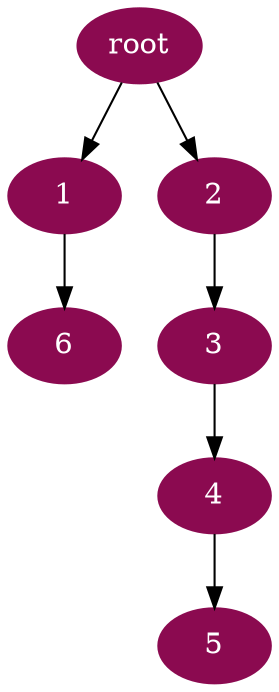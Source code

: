 digraph G {
node [color=deeppink4, style=filled, fontcolor=white];
"root" -> 1;
"root" -> 2;
2 -> 3;
3 -> 4;
4 -> 5;
1 -> 6;
}

